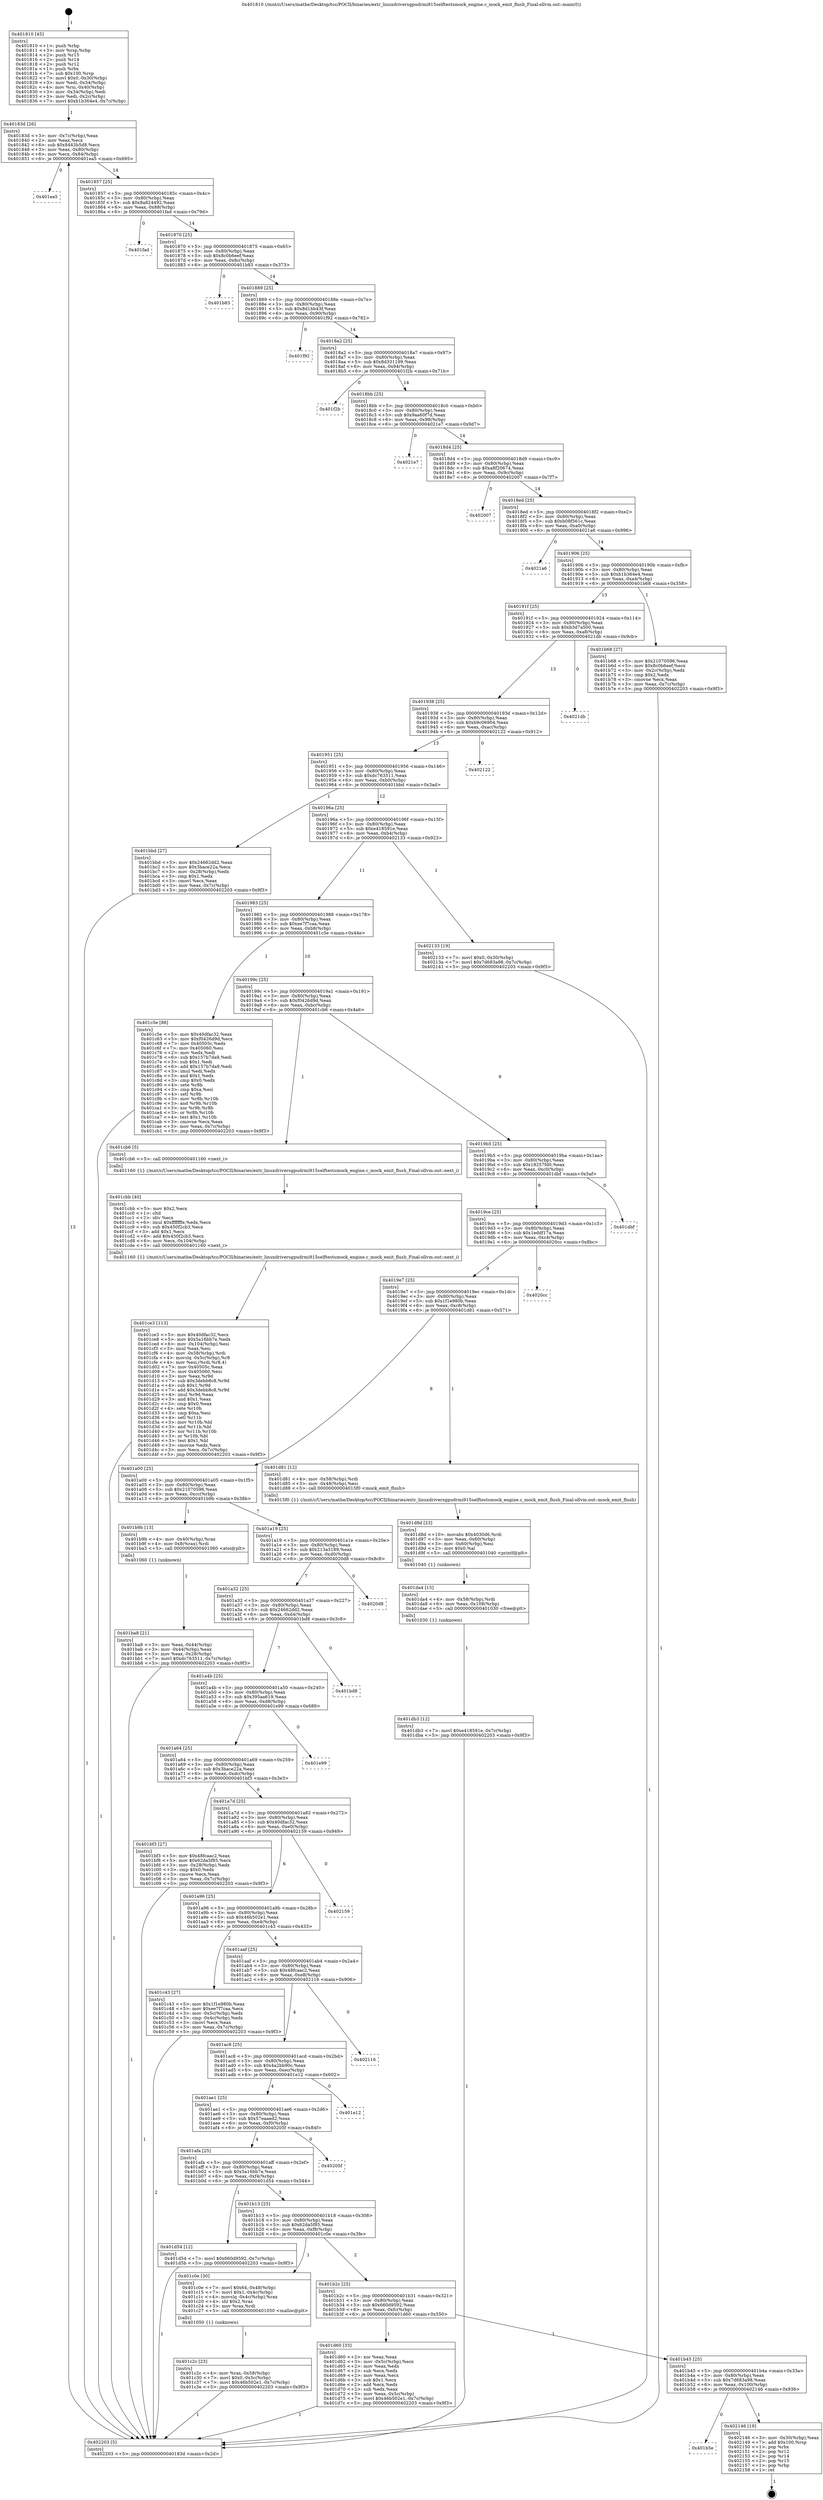 digraph "0x401810" {
  label = "0x401810 (/mnt/c/Users/mathe/Desktop/tcc/POCII/binaries/extr_linuxdriversgpudrmi915selftestsmock_engine.c_mock_emit_flush_Final-ollvm.out::main(0))"
  labelloc = "t"
  node[shape=record]

  Entry [label="",width=0.3,height=0.3,shape=circle,fillcolor=black,style=filled]
  "0x40183d" [label="{
     0x40183d [26]\l
     | [instrs]\l
     &nbsp;&nbsp;0x40183d \<+3\>: mov -0x7c(%rbp),%eax\l
     &nbsp;&nbsp;0x401840 \<+2\>: mov %eax,%ecx\l
     &nbsp;&nbsp;0x401842 \<+6\>: sub $0x8443b5d8,%ecx\l
     &nbsp;&nbsp;0x401848 \<+3\>: mov %eax,-0x80(%rbp)\l
     &nbsp;&nbsp;0x40184b \<+6\>: mov %ecx,-0x84(%rbp)\l
     &nbsp;&nbsp;0x401851 \<+6\>: je 0000000000401ea5 \<main+0x695\>\l
  }"]
  "0x401ea5" [label="{
     0x401ea5\l
  }", style=dashed]
  "0x401857" [label="{
     0x401857 [25]\l
     | [instrs]\l
     &nbsp;&nbsp;0x401857 \<+5\>: jmp 000000000040185c \<main+0x4c\>\l
     &nbsp;&nbsp;0x40185c \<+3\>: mov -0x80(%rbp),%eax\l
     &nbsp;&nbsp;0x40185f \<+5\>: sub $0x8a824492,%eax\l
     &nbsp;&nbsp;0x401864 \<+6\>: mov %eax,-0x88(%rbp)\l
     &nbsp;&nbsp;0x40186a \<+6\>: je 0000000000401fad \<main+0x79d\>\l
  }"]
  Exit [label="",width=0.3,height=0.3,shape=circle,fillcolor=black,style=filled,peripheries=2]
  "0x401fad" [label="{
     0x401fad\l
  }", style=dashed]
  "0x401870" [label="{
     0x401870 [25]\l
     | [instrs]\l
     &nbsp;&nbsp;0x401870 \<+5\>: jmp 0000000000401875 \<main+0x65\>\l
     &nbsp;&nbsp;0x401875 \<+3\>: mov -0x80(%rbp),%eax\l
     &nbsp;&nbsp;0x401878 \<+5\>: sub $0x8c0b6eef,%eax\l
     &nbsp;&nbsp;0x40187d \<+6\>: mov %eax,-0x8c(%rbp)\l
     &nbsp;&nbsp;0x401883 \<+6\>: je 0000000000401b83 \<main+0x373\>\l
  }"]
  "0x401b5e" [label="{
     0x401b5e\l
  }", style=dashed]
  "0x401b83" [label="{
     0x401b83\l
  }", style=dashed]
  "0x401889" [label="{
     0x401889 [25]\l
     | [instrs]\l
     &nbsp;&nbsp;0x401889 \<+5\>: jmp 000000000040188e \<main+0x7e\>\l
     &nbsp;&nbsp;0x40188e \<+3\>: mov -0x80(%rbp),%eax\l
     &nbsp;&nbsp;0x401891 \<+5\>: sub $0x8d1bb43f,%eax\l
     &nbsp;&nbsp;0x401896 \<+6\>: mov %eax,-0x90(%rbp)\l
     &nbsp;&nbsp;0x40189c \<+6\>: je 0000000000401f92 \<main+0x782\>\l
  }"]
  "0x402146" [label="{
     0x402146 [19]\l
     | [instrs]\l
     &nbsp;&nbsp;0x402146 \<+3\>: mov -0x30(%rbp),%eax\l
     &nbsp;&nbsp;0x402149 \<+7\>: add $0x100,%rsp\l
     &nbsp;&nbsp;0x402150 \<+1\>: pop %rbx\l
     &nbsp;&nbsp;0x402151 \<+2\>: pop %r12\l
     &nbsp;&nbsp;0x402153 \<+2\>: pop %r14\l
     &nbsp;&nbsp;0x402155 \<+2\>: pop %r15\l
     &nbsp;&nbsp;0x402157 \<+1\>: pop %rbp\l
     &nbsp;&nbsp;0x402158 \<+1\>: ret\l
  }"]
  "0x401f92" [label="{
     0x401f92\l
  }", style=dashed]
  "0x4018a2" [label="{
     0x4018a2 [25]\l
     | [instrs]\l
     &nbsp;&nbsp;0x4018a2 \<+5\>: jmp 00000000004018a7 \<main+0x97\>\l
     &nbsp;&nbsp;0x4018a7 \<+3\>: mov -0x80(%rbp),%eax\l
     &nbsp;&nbsp;0x4018aa \<+5\>: sub $0x8d331199,%eax\l
     &nbsp;&nbsp;0x4018af \<+6\>: mov %eax,-0x94(%rbp)\l
     &nbsp;&nbsp;0x4018b5 \<+6\>: je 0000000000401f2b \<main+0x71b\>\l
  }"]
  "0x401db3" [label="{
     0x401db3 [12]\l
     | [instrs]\l
     &nbsp;&nbsp;0x401db3 \<+7\>: movl $0xe418591e,-0x7c(%rbp)\l
     &nbsp;&nbsp;0x401dba \<+5\>: jmp 0000000000402203 \<main+0x9f3\>\l
  }"]
  "0x401f2b" [label="{
     0x401f2b\l
  }", style=dashed]
  "0x4018bb" [label="{
     0x4018bb [25]\l
     | [instrs]\l
     &nbsp;&nbsp;0x4018bb \<+5\>: jmp 00000000004018c0 \<main+0xb0\>\l
     &nbsp;&nbsp;0x4018c0 \<+3\>: mov -0x80(%rbp),%eax\l
     &nbsp;&nbsp;0x4018c3 \<+5\>: sub $0x9aa60f7d,%eax\l
     &nbsp;&nbsp;0x4018c8 \<+6\>: mov %eax,-0x98(%rbp)\l
     &nbsp;&nbsp;0x4018ce \<+6\>: je 00000000004021e7 \<main+0x9d7\>\l
  }"]
  "0x401da4" [label="{
     0x401da4 [15]\l
     | [instrs]\l
     &nbsp;&nbsp;0x401da4 \<+4\>: mov -0x58(%rbp),%rdi\l
     &nbsp;&nbsp;0x401da8 \<+6\>: mov %eax,-0x108(%rbp)\l
     &nbsp;&nbsp;0x401dae \<+5\>: call 0000000000401030 \<free@plt\>\l
     | [calls]\l
     &nbsp;&nbsp;0x401030 \{1\} (unknown)\l
  }"]
  "0x4021e7" [label="{
     0x4021e7\l
  }", style=dashed]
  "0x4018d4" [label="{
     0x4018d4 [25]\l
     | [instrs]\l
     &nbsp;&nbsp;0x4018d4 \<+5\>: jmp 00000000004018d9 \<main+0xc9\>\l
     &nbsp;&nbsp;0x4018d9 \<+3\>: mov -0x80(%rbp),%eax\l
     &nbsp;&nbsp;0x4018dc \<+5\>: sub $0xa8f20674,%eax\l
     &nbsp;&nbsp;0x4018e1 \<+6\>: mov %eax,-0x9c(%rbp)\l
     &nbsp;&nbsp;0x4018e7 \<+6\>: je 0000000000402007 \<main+0x7f7\>\l
  }"]
  "0x401d8d" [label="{
     0x401d8d [23]\l
     | [instrs]\l
     &nbsp;&nbsp;0x401d8d \<+10\>: movabs $0x4030d6,%rdi\l
     &nbsp;&nbsp;0x401d97 \<+3\>: mov %eax,-0x60(%rbp)\l
     &nbsp;&nbsp;0x401d9a \<+3\>: mov -0x60(%rbp),%esi\l
     &nbsp;&nbsp;0x401d9d \<+2\>: mov $0x0,%al\l
     &nbsp;&nbsp;0x401d9f \<+5\>: call 0000000000401040 \<printf@plt\>\l
     | [calls]\l
     &nbsp;&nbsp;0x401040 \{1\} (unknown)\l
  }"]
  "0x402007" [label="{
     0x402007\l
  }", style=dashed]
  "0x4018ed" [label="{
     0x4018ed [25]\l
     | [instrs]\l
     &nbsp;&nbsp;0x4018ed \<+5\>: jmp 00000000004018f2 \<main+0xe2\>\l
     &nbsp;&nbsp;0x4018f2 \<+3\>: mov -0x80(%rbp),%eax\l
     &nbsp;&nbsp;0x4018f5 \<+5\>: sub $0xb08f561c,%eax\l
     &nbsp;&nbsp;0x4018fa \<+6\>: mov %eax,-0xa0(%rbp)\l
     &nbsp;&nbsp;0x401900 \<+6\>: je 00000000004021a6 \<main+0x996\>\l
  }"]
  "0x401b45" [label="{
     0x401b45 [25]\l
     | [instrs]\l
     &nbsp;&nbsp;0x401b45 \<+5\>: jmp 0000000000401b4a \<main+0x33a\>\l
     &nbsp;&nbsp;0x401b4a \<+3\>: mov -0x80(%rbp),%eax\l
     &nbsp;&nbsp;0x401b4d \<+5\>: sub $0x7d683a98,%eax\l
     &nbsp;&nbsp;0x401b52 \<+6\>: mov %eax,-0x100(%rbp)\l
     &nbsp;&nbsp;0x401b58 \<+6\>: je 0000000000402146 \<main+0x936\>\l
  }"]
  "0x4021a6" [label="{
     0x4021a6\l
  }", style=dashed]
  "0x401906" [label="{
     0x401906 [25]\l
     | [instrs]\l
     &nbsp;&nbsp;0x401906 \<+5\>: jmp 000000000040190b \<main+0xfb\>\l
     &nbsp;&nbsp;0x40190b \<+3\>: mov -0x80(%rbp),%eax\l
     &nbsp;&nbsp;0x40190e \<+5\>: sub $0xb1b364e4,%eax\l
     &nbsp;&nbsp;0x401913 \<+6\>: mov %eax,-0xa4(%rbp)\l
     &nbsp;&nbsp;0x401919 \<+6\>: je 0000000000401b68 \<main+0x358\>\l
  }"]
  "0x401d60" [label="{
     0x401d60 [33]\l
     | [instrs]\l
     &nbsp;&nbsp;0x401d60 \<+2\>: xor %eax,%eax\l
     &nbsp;&nbsp;0x401d62 \<+3\>: mov -0x5c(%rbp),%ecx\l
     &nbsp;&nbsp;0x401d65 \<+2\>: mov %eax,%edx\l
     &nbsp;&nbsp;0x401d67 \<+2\>: sub %ecx,%edx\l
     &nbsp;&nbsp;0x401d69 \<+2\>: mov %eax,%ecx\l
     &nbsp;&nbsp;0x401d6b \<+3\>: sub $0x1,%ecx\l
     &nbsp;&nbsp;0x401d6e \<+2\>: add %ecx,%edx\l
     &nbsp;&nbsp;0x401d70 \<+2\>: sub %edx,%eax\l
     &nbsp;&nbsp;0x401d72 \<+3\>: mov %eax,-0x5c(%rbp)\l
     &nbsp;&nbsp;0x401d75 \<+7\>: movl $0x46b502e1,-0x7c(%rbp)\l
     &nbsp;&nbsp;0x401d7c \<+5\>: jmp 0000000000402203 \<main+0x9f3\>\l
  }"]
  "0x401b68" [label="{
     0x401b68 [27]\l
     | [instrs]\l
     &nbsp;&nbsp;0x401b68 \<+5\>: mov $0x21070596,%eax\l
     &nbsp;&nbsp;0x401b6d \<+5\>: mov $0x8c0b6eef,%ecx\l
     &nbsp;&nbsp;0x401b72 \<+3\>: mov -0x2c(%rbp),%edx\l
     &nbsp;&nbsp;0x401b75 \<+3\>: cmp $0x2,%edx\l
     &nbsp;&nbsp;0x401b78 \<+3\>: cmovne %ecx,%eax\l
     &nbsp;&nbsp;0x401b7b \<+3\>: mov %eax,-0x7c(%rbp)\l
     &nbsp;&nbsp;0x401b7e \<+5\>: jmp 0000000000402203 \<main+0x9f3\>\l
  }"]
  "0x40191f" [label="{
     0x40191f [25]\l
     | [instrs]\l
     &nbsp;&nbsp;0x40191f \<+5\>: jmp 0000000000401924 \<main+0x114\>\l
     &nbsp;&nbsp;0x401924 \<+3\>: mov -0x80(%rbp),%eax\l
     &nbsp;&nbsp;0x401927 \<+5\>: sub $0xb3d7a500,%eax\l
     &nbsp;&nbsp;0x40192c \<+6\>: mov %eax,-0xa8(%rbp)\l
     &nbsp;&nbsp;0x401932 \<+6\>: je 00000000004021db \<main+0x9cb\>\l
  }"]
  "0x402203" [label="{
     0x402203 [5]\l
     | [instrs]\l
     &nbsp;&nbsp;0x402203 \<+5\>: jmp 000000000040183d \<main+0x2d\>\l
  }"]
  "0x401810" [label="{
     0x401810 [45]\l
     | [instrs]\l
     &nbsp;&nbsp;0x401810 \<+1\>: push %rbp\l
     &nbsp;&nbsp;0x401811 \<+3\>: mov %rsp,%rbp\l
     &nbsp;&nbsp;0x401814 \<+2\>: push %r15\l
     &nbsp;&nbsp;0x401816 \<+2\>: push %r14\l
     &nbsp;&nbsp;0x401818 \<+2\>: push %r12\l
     &nbsp;&nbsp;0x40181a \<+1\>: push %rbx\l
     &nbsp;&nbsp;0x40181b \<+7\>: sub $0x100,%rsp\l
     &nbsp;&nbsp;0x401822 \<+7\>: movl $0x0,-0x30(%rbp)\l
     &nbsp;&nbsp;0x401829 \<+3\>: mov %edi,-0x34(%rbp)\l
     &nbsp;&nbsp;0x40182c \<+4\>: mov %rsi,-0x40(%rbp)\l
     &nbsp;&nbsp;0x401830 \<+3\>: mov -0x34(%rbp),%edi\l
     &nbsp;&nbsp;0x401833 \<+3\>: mov %edi,-0x2c(%rbp)\l
     &nbsp;&nbsp;0x401836 \<+7\>: movl $0xb1b364e4,-0x7c(%rbp)\l
  }"]
  "0x401ce3" [label="{
     0x401ce3 [113]\l
     | [instrs]\l
     &nbsp;&nbsp;0x401ce3 \<+5\>: mov $0x40dfac32,%ecx\l
     &nbsp;&nbsp;0x401ce8 \<+5\>: mov $0x5a16bb7e,%edx\l
     &nbsp;&nbsp;0x401ced \<+6\>: mov -0x104(%rbp),%esi\l
     &nbsp;&nbsp;0x401cf3 \<+3\>: imul %eax,%esi\l
     &nbsp;&nbsp;0x401cf6 \<+4\>: mov -0x58(%rbp),%rdi\l
     &nbsp;&nbsp;0x401cfa \<+4\>: movslq -0x5c(%rbp),%r8\l
     &nbsp;&nbsp;0x401cfe \<+4\>: mov %esi,(%rdi,%r8,4)\l
     &nbsp;&nbsp;0x401d02 \<+7\>: mov 0x40505c,%eax\l
     &nbsp;&nbsp;0x401d09 \<+7\>: mov 0x405060,%esi\l
     &nbsp;&nbsp;0x401d10 \<+3\>: mov %eax,%r9d\l
     &nbsp;&nbsp;0x401d13 \<+7\>: sub $0x3debb8c8,%r9d\l
     &nbsp;&nbsp;0x401d1a \<+4\>: sub $0x1,%r9d\l
     &nbsp;&nbsp;0x401d1e \<+7\>: add $0x3debb8c8,%r9d\l
     &nbsp;&nbsp;0x401d25 \<+4\>: imul %r9d,%eax\l
     &nbsp;&nbsp;0x401d29 \<+3\>: and $0x1,%eax\l
     &nbsp;&nbsp;0x401d2c \<+3\>: cmp $0x0,%eax\l
     &nbsp;&nbsp;0x401d2f \<+4\>: sete %r10b\l
     &nbsp;&nbsp;0x401d33 \<+3\>: cmp $0xa,%esi\l
     &nbsp;&nbsp;0x401d36 \<+4\>: setl %r11b\l
     &nbsp;&nbsp;0x401d3a \<+3\>: mov %r10b,%bl\l
     &nbsp;&nbsp;0x401d3d \<+3\>: and %r11b,%bl\l
     &nbsp;&nbsp;0x401d40 \<+3\>: xor %r11b,%r10b\l
     &nbsp;&nbsp;0x401d43 \<+3\>: or %r10b,%bl\l
     &nbsp;&nbsp;0x401d46 \<+3\>: test $0x1,%bl\l
     &nbsp;&nbsp;0x401d49 \<+3\>: cmovne %edx,%ecx\l
     &nbsp;&nbsp;0x401d4c \<+3\>: mov %ecx,-0x7c(%rbp)\l
     &nbsp;&nbsp;0x401d4f \<+5\>: jmp 0000000000402203 \<main+0x9f3\>\l
  }"]
  "0x4021db" [label="{
     0x4021db\l
  }", style=dashed]
  "0x401938" [label="{
     0x401938 [25]\l
     | [instrs]\l
     &nbsp;&nbsp;0x401938 \<+5\>: jmp 000000000040193d \<main+0x12d\>\l
     &nbsp;&nbsp;0x40193d \<+3\>: mov -0x80(%rbp),%eax\l
     &nbsp;&nbsp;0x401940 \<+5\>: sub $0xb9c06904,%eax\l
     &nbsp;&nbsp;0x401945 \<+6\>: mov %eax,-0xac(%rbp)\l
     &nbsp;&nbsp;0x40194b \<+6\>: je 0000000000402122 \<main+0x912\>\l
  }"]
  "0x401cbb" [label="{
     0x401cbb [40]\l
     | [instrs]\l
     &nbsp;&nbsp;0x401cbb \<+5\>: mov $0x2,%ecx\l
     &nbsp;&nbsp;0x401cc0 \<+1\>: cltd\l
     &nbsp;&nbsp;0x401cc1 \<+2\>: idiv %ecx\l
     &nbsp;&nbsp;0x401cc3 \<+6\>: imul $0xfffffffe,%edx,%ecx\l
     &nbsp;&nbsp;0x401cc9 \<+6\>: sub $0x450f2cb3,%ecx\l
     &nbsp;&nbsp;0x401ccf \<+3\>: add $0x1,%ecx\l
     &nbsp;&nbsp;0x401cd2 \<+6\>: add $0x450f2cb3,%ecx\l
     &nbsp;&nbsp;0x401cd8 \<+6\>: mov %ecx,-0x104(%rbp)\l
     &nbsp;&nbsp;0x401cde \<+5\>: call 0000000000401160 \<next_i\>\l
     | [calls]\l
     &nbsp;&nbsp;0x401160 \{1\} (/mnt/c/Users/mathe/Desktop/tcc/POCII/binaries/extr_linuxdriversgpudrmi915selftestsmock_engine.c_mock_emit_flush_Final-ollvm.out::next_i)\l
  }"]
  "0x402122" [label="{
     0x402122\l
  }", style=dashed]
  "0x401951" [label="{
     0x401951 [25]\l
     | [instrs]\l
     &nbsp;&nbsp;0x401951 \<+5\>: jmp 0000000000401956 \<main+0x146\>\l
     &nbsp;&nbsp;0x401956 \<+3\>: mov -0x80(%rbp),%eax\l
     &nbsp;&nbsp;0x401959 \<+5\>: sub $0xdc763511,%eax\l
     &nbsp;&nbsp;0x40195e \<+6\>: mov %eax,-0xb0(%rbp)\l
     &nbsp;&nbsp;0x401964 \<+6\>: je 0000000000401bbd \<main+0x3ad\>\l
  }"]
  "0x401c2c" [label="{
     0x401c2c [23]\l
     | [instrs]\l
     &nbsp;&nbsp;0x401c2c \<+4\>: mov %rax,-0x58(%rbp)\l
     &nbsp;&nbsp;0x401c30 \<+7\>: movl $0x0,-0x5c(%rbp)\l
     &nbsp;&nbsp;0x401c37 \<+7\>: movl $0x46b502e1,-0x7c(%rbp)\l
     &nbsp;&nbsp;0x401c3e \<+5\>: jmp 0000000000402203 \<main+0x9f3\>\l
  }"]
  "0x401bbd" [label="{
     0x401bbd [27]\l
     | [instrs]\l
     &nbsp;&nbsp;0x401bbd \<+5\>: mov $0x24662dd2,%eax\l
     &nbsp;&nbsp;0x401bc2 \<+5\>: mov $0x3bace22a,%ecx\l
     &nbsp;&nbsp;0x401bc7 \<+3\>: mov -0x28(%rbp),%edx\l
     &nbsp;&nbsp;0x401bca \<+3\>: cmp $0x1,%edx\l
     &nbsp;&nbsp;0x401bcd \<+3\>: cmovl %ecx,%eax\l
     &nbsp;&nbsp;0x401bd0 \<+3\>: mov %eax,-0x7c(%rbp)\l
     &nbsp;&nbsp;0x401bd3 \<+5\>: jmp 0000000000402203 \<main+0x9f3\>\l
  }"]
  "0x40196a" [label="{
     0x40196a [25]\l
     | [instrs]\l
     &nbsp;&nbsp;0x40196a \<+5\>: jmp 000000000040196f \<main+0x15f\>\l
     &nbsp;&nbsp;0x40196f \<+3\>: mov -0x80(%rbp),%eax\l
     &nbsp;&nbsp;0x401972 \<+5\>: sub $0xe418591e,%eax\l
     &nbsp;&nbsp;0x401977 \<+6\>: mov %eax,-0xb4(%rbp)\l
     &nbsp;&nbsp;0x40197d \<+6\>: je 0000000000402133 \<main+0x923\>\l
  }"]
  "0x401b2c" [label="{
     0x401b2c [25]\l
     | [instrs]\l
     &nbsp;&nbsp;0x401b2c \<+5\>: jmp 0000000000401b31 \<main+0x321\>\l
     &nbsp;&nbsp;0x401b31 \<+3\>: mov -0x80(%rbp),%eax\l
     &nbsp;&nbsp;0x401b34 \<+5\>: sub $0x660d9592,%eax\l
     &nbsp;&nbsp;0x401b39 \<+6\>: mov %eax,-0xfc(%rbp)\l
     &nbsp;&nbsp;0x401b3f \<+6\>: je 0000000000401d60 \<main+0x550\>\l
  }"]
  "0x402133" [label="{
     0x402133 [19]\l
     | [instrs]\l
     &nbsp;&nbsp;0x402133 \<+7\>: movl $0x0,-0x30(%rbp)\l
     &nbsp;&nbsp;0x40213a \<+7\>: movl $0x7d683a98,-0x7c(%rbp)\l
     &nbsp;&nbsp;0x402141 \<+5\>: jmp 0000000000402203 \<main+0x9f3\>\l
  }"]
  "0x401983" [label="{
     0x401983 [25]\l
     | [instrs]\l
     &nbsp;&nbsp;0x401983 \<+5\>: jmp 0000000000401988 \<main+0x178\>\l
     &nbsp;&nbsp;0x401988 \<+3\>: mov -0x80(%rbp),%eax\l
     &nbsp;&nbsp;0x40198b \<+5\>: sub $0xee7f7caa,%eax\l
     &nbsp;&nbsp;0x401990 \<+6\>: mov %eax,-0xb8(%rbp)\l
     &nbsp;&nbsp;0x401996 \<+6\>: je 0000000000401c5e \<main+0x44e\>\l
  }"]
  "0x401c0e" [label="{
     0x401c0e [30]\l
     | [instrs]\l
     &nbsp;&nbsp;0x401c0e \<+7\>: movl $0x64,-0x48(%rbp)\l
     &nbsp;&nbsp;0x401c15 \<+7\>: movl $0x1,-0x4c(%rbp)\l
     &nbsp;&nbsp;0x401c1c \<+4\>: movslq -0x4c(%rbp),%rax\l
     &nbsp;&nbsp;0x401c20 \<+4\>: shl $0x2,%rax\l
     &nbsp;&nbsp;0x401c24 \<+3\>: mov %rax,%rdi\l
     &nbsp;&nbsp;0x401c27 \<+5\>: call 0000000000401050 \<malloc@plt\>\l
     | [calls]\l
     &nbsp;&nbsp;0x401050 \{1\} (unknown)\l
  }"]
  "0x401c5e" [label="{
     0x401c5e [88]\l
     | [instrs]\l
     &nbsp;&nbsp;0x401c5e \<+5\>: mov $0x40dfac32,%eax\l
     &nbsp;&nbsp;0x401c63 \<+5\>: mov $0xf0426d9d,%ecx\l
     &nbsp;&nbsp;0x401c68 \<+7\>: mov 0x40505c,%edx\l
     &nbsp;&nbsp;0x401c6f \<+7\>: mov 0x405060,%esi\l
     &nbsp;&nbsp;0x401c76 \<+2\>: mov %edx,%edi\l
     &nbsp;&nbsp;0x401c78 \<+6\>: sub $0x157b7da9,%edi\l
     &nbsp;&nbsp;0x401c7e \<+3\>: sub $0x1,%edi\l
     &nbsp;&nbsp;0x401c81 \<+6\>: add $0x157b7da9,%edi\l
     &nbsp;&nbsp;0x401c87 \<+3\>: imul %edi,%edx\l
     &nbsp;&nbsp;0x401c8a \<+3\>: and $0x1,%edx\l
     &nbsp;&nbsp;0x401c8d \<+3\>: cmp $0x0,%edx\l
     &nbsp;&nbsp;0x401c90 \<+4\>: sete %r8b\l
     &nbsp;&nbsp;0x401c94 \<+3\>: cmp $0xa,%esi\l
     &nbsp;&nbsp;0x401c97 \<+4\>: setl %r9b\l
     &nbsp;&nbsp;0x401c9b \<+3\>: mov %r8b,%r10b\l
     &nbsp;&nbsp;0x401c9e \<+3\>: and %r9b,%r10b\l
     &nbsp;&nbsp;0x401ca1 \<+3\>: xor %r9b,%r8b\l
     &nbsp;&nbsp;0x401ca4 \<+3\>: or %r8b,%r10b\l
     &nbsp;&nbsp;0x401ca7 \<+4\>: test $0x1,%r10b\l
     &nbsp;&nbsp;0x401cab \<+3\>: cmovne %ecx,%eax\l
     &nbsp;&nbsp;0x401cae \<+3\>: mov %eax,-0x7c(%rbp)\l
     &nbsp;&nbsp;0x401cb1 \<+5\>: jmp 0000000000402203 \<main+0x9f3\>\l
  }"]
  "0x40199c" [label="{
     0x40199c [25]\l
     | [instrs]\l
     &nbsp;&nbsp;0x40199c \<+5\>: jmp 00000000004019a1 \<main+0x191\>\l
     &nbsp;&nbsp;0x4019a1 \<+3\>: mov -0x80(%rbp),%eax\l
     &nbsp;&nbsp;0x4019a4 \<+5\>: sub $0xf0426d9d,%eax\l
     &nbsp;&nbsp;0x4019a9 \<+6\>: mov %eax,-0xbc(%rbp)\l
     &nbsp;&nbsp;0x4019af \<+6\>: je 0000000000401cb6 \<main+0x4a6\>\l
  }"]
  "0x401b13" [label="{
     0x401b13 [25]\l
     | [instrs]\l
     &nbsp;&nbsp;0x401b13 \<+5\>: jmp 0000000000401b18 \<main+0x308\>\l
     &nbsp;&nbsp;0x401b18 \<+3\>: mov -0x80(%rbp),%eax\l
     &nbsp;&nbsp;0x401b1b \<+5\>: sub $0x62da5f85,%eax\l
     &nbsp;&nbsp;0x401b20 \<+6\>: mov %eax,-0xf8(%rbp)\l
     &nbsp;&nbsp;0x401b26 \<+6\>: je 0000000000401c0e \<main+0x3fe\>\l
  }"]
  "0x401cb6" [label="{
     0x401cb6 [5]\l
     | [instrs]\l
     &nbsp;&nbsp;0x401cb6 \<+5\>: call 0000000000401160 \<next_i\>\l
     | [calls]\l
     &nbsp;&nbsp;0x401160 \{1\} (/mnt/c/Users/mathe/Desktop/tcc/POCII/binaries/extr_linuxdriversgpudrmi915selftestsmock_engine.c_mock_emit_flush_Final-ollvm.out::next_i)\l
  }"]
  "0x4019b5" [label="{
     0x4019b5 [25]\l
     | [instrs]\l
     &nbsp;&nbsp;0x4019b5 \<+5\>: jmp 00000000004019ba \<main+0x1aa\>\l
     &nbsp;&nbsp;0x4019ba \<+3\>: mov -0x80(%rbp),%eax\l
     &nbsp;&nbsp;0x4019bd \<+5\>: sub $0x18257fd0,%eax\l
     &nbsp;&nbsp;0x4019c2 \<+6\>: mov %eax,-0xc0(%rbp)\l
     &nbsp;&nbsp;0x4019c8 \<+6\>: je 0000000000401dbf \<main+0x5af\>\l
  }"]
  "0x401d54" [label="{
     0x401d54 [12]\l
     | [instrs]\l
     &nbsp;&nbsp;0x401d54 \<+7\>: movl $0x660d9592,-0x7c(%rbp)\l
     &nbsp;&nbsp;0x401d5b \<+5\>: jmp 0000000000402203 \<main+0x9f3\>\l
  }"]
  "0x401dbf" [label="{
     0x401dbf\l
  }", style=dashed]
  "0x4019ce" [label="{
     0x4019ce [25]\l
     | [instrs]\l
     &nbsp;&nbsp;0x4019ce \<+5\>: jmp 00000000004019d3 \<main+0x1c3\>\l
     &nbsp;&nbsp;0x4019d3 \<+3\>: mov -0x80(%rbp),%eax\l
     &nbsp;&nbsp;0x4019d6 \<+5\>: sub $0x1eddf17a,%eax\l
     &nbsp;&nbsp;0x4019db \<+6\>: mov %eax,-0xc4(%rbp)\l
     &nbsp;&nbsp;0x4019e1 \<+6\>: je 00000000004020cc \<main+0x8bc\>\l
  }"]
  "0x401afa" [label="{
     0x401afa [25]\l
     | [instrs]\l
     &nbsp;&nbsp;0x401afa \<+5\>: jmp 0000000000401aff \<main+0x2ef\>\l
     &nbsp;&nbsp;0x401aff \<+3\>: mov -0x80(%rbp),%eax\l
     &nbsp;&nbsp;0x401b02 \<+5\>: sub $0x5a16bb7e,%eax\l
     &nbsp;&nbsp;0x401b07 \<+6\>: mov %eax,-0xf4(%rbp)\l
     &nbsp;&nbsp;0x401b0d \<+6\>: je 0000000000401d54 \<main+0x544\>\l
  }"]
  "0x4020cc" [label="{
     0x4020cc\l
  }", style=dashed]
  "0x4019e7" [label="{
     0x4019e7 [25]\l
     | [instrs]\l
     &nbsp;&nbsp;0x4019e7 \<+5\>: jmp 00000000004019ec \<main+0x1dc\>\l
     &nbsp;&nbsp;0x4019ec \<+3\>: mov -0x80(%rbp),%eax\l
     &nbsp;&nbsp;0x4019ef \<+5\>: sub $0x1f1e980b,%eax\l
     &nbsp;&nbsp;0x4019f4 \<+6\>: mov %eax,-0xc8(%rbp)\l
     &nbsp;&nbsp;0x4019fa \<+6\>: je 0000000000401d81 \<main+0x571\>\l
  }"]
  "0x40205f" [label="{
     0x40205f\l
  }", style=dashed]
  "0x401d81" [label="{
     0x401d81 [12]\l
     | [instrs]\l
     &nbsp;&nbsp;0x401d81 \<+4\>: mov -0x58(%rbp),%rdi\l
     &nbsp;&nbsp;0x401d85 \<+3\>: mov -0x48(%rbp),%esi\l
     &nbsp;&nbsp;0x401d88 \<+5\>: call 00000000004015f0 \<mock_emit_flush\>\l
     | [calls]\l
     &nbsp;&nbsp;0x4015f0 \{1\} (/mnt/c/Users/mathe/Desktop/tcc/POCII/binaries/extr_linuxdriversgpudrmi915selftestsmock_engine.c_mock_emit_flush_Final-ollvm.out::mock_emit_flush)\l
  }"]
  "0x401a00" [label="{
     0x401a00 [25]\l
     | [instrs]\l
     &nbsp;&nbsp;0x401a00 \<+5\>: jmp 0000000000401a05 \<main+0x1f5\>\l
     &nbsp;&nbsp;0x401a05 \<+3\>: mov -0x80(%rbp),%eax\l
     &nbsp;&nbsp;0x401a08 \<+5\>: sub $0x21070596,%eax\l
     &nbsp;&nbsp;0x401a0d \<+6\>: mov %eax,-0xcc(%rbp)\l
     &nbsp;&nbsp;0x401a13 \<+6\>: je 0000000000401b9b \<main+0x38b\>\l
  }"]
  "0x401ae1" [label="{
     0x401ae1 [25]\l
     | [instrs]\l
     &nbsp;&nbsp;0x401ae1 \<+5\>: jmp 0000000000401ae6 \<main+0x2d6\>\l
     &nbsp;&nbsp;0x401ae6 \<+3\>: mov -0x80(%rbp),%eax\l
     &nbsp;&nbsp;0x401ae9 \<+5\>: sub $0x57eaaed2,%eax\l
     &nbsp;&nbsp;0x401aee \<+6\>: mov %eax,-0xf0(%rbp)\l
     &nbsp;&nbsp;0x401af4 \<+6\>: je 000000000040205f \<main+0x84f\>\l
  }"]
  "0x401b9b" [label="{
     0x401b9b [13]\l
     | [instrs]\l
     &nbsp;&nbsp;0x401b9b \<+4\>: mov -0x40(%rbp),%rax\l
     &nbsp;&nbsp;0x401b9f \<+4\>: mov 0x8(%rax),%rdi\l
     &nbsp;&nbsp;0x401ba3 \<+5\>: call 0000000000401060 \<atoi@plt\>\l
     | [calls]\l
     &nbsp;&nbsp;0x401060 \{1\} (unknown)\l
  }"]
  "0x401a19" [label="{
     0x401a19 [25]\l
     | [instrs]\l
     &nbsp;&nbsp;0x401a19 \<+5\>: jmp 0000000000401a1e \<main+0x20e\>\l
     &nbsp;&nbsp;0x401a1e \<+3\>: mov -0x80(%rbp),%eax\l
     &nbsp;&nbsp;0x401a21 \<+5\>: sub $0x213a3189,%eax\l
     &nbsp;&nbsp;0x401a26 \<+6\>: mov %eax,-0xd0(%rbp)\l
     &nbsp;&nbsp;0x401a2c \<+6\>: je 00000000004020d8 \<main+0x8c8\>\l
  }"]
  "0x401ba8" [label="{
     0x401ba8 [21]\l
     | [instrs]\l
     &nbsp;&nbsp;0x401ba8 \<+3\>: mov %eax,-0x44(%rbp)\l
     &nbsp;&nbsp;0x401bab \<+3\>: mov -0x44(%rbp),%eax\l
     &nbsp;&nbsp;0x401bae \<+3\>: mov %eax,-0x28(%rbp)\l
     &nbsp;&nbsp;0x401bb1 \<+7\>: movl $0xdc763511,-0x7c(%rbp)\l
     &nbsp;&nbsp;0x401bb8 \<+5\>: jmp 0000000000402203 \<main+0x9f3\>\l
  }"]
  "0x401e12" [label="{
     0x401e12\l
  }", style=dashed]
  "0x4020d8" [label="{
     0x4020d8\l
  }", style=dashed]
  "0x401a32" [label="{
     0x401a32 [25]\l
     | [instrs]\l
     &nbsp;&nbsp;0x401a32 \<+5\>: jmp 0000000000401a37 \<main+0x227\>\l
     &nbsp;&nbsp;0x401a37 \<+3\>: mov -0x80(%rbp),%eax\l
     &nbsp;&nbsp;0x401a3a \<+5\>: sub $0x24662dd2,%eax\l
     &nbsp;&nbsp;0x401a3f \<+6\>: mov %eax,-0xd4(%rbp)\l
     &nbsp;&nbsp;0x401a45 \<+6\>: je 0000000000401bd8 \<main+0x3c8\>\l
  }"]
  "0x401ac8" [label="{
     0x401ac8 [25]\l
     | [instrs]\l
     &nbsp;&nbsp;0x401ac8 \<+5\>: jmp 0000000000401acd \<main+0x2bd\>\l
     &nbsp;&nbsp;0x401acd \<+3\>: mov -0x80(%rbp),%eax\l
     &nbsp;&nbsp;0x401ad0 \<+5\>: sub $0x4a2bb90c,%eax\l
     &nbsp;&nbsp;0x401ad5 \<+6\>: mov %eax,-0xec(%rbp)\l
     &nbsp;&nbsp;0x401adb \<+6\>: je 0000000000401e12 \<main+0x602\>\l
  }"]
  "0x401bd8" [label="{
     0x401bd8\l
  }", style=dashed]
  "0x401a4b" [label="{
     0x401a4b [25]\l
     | [instrs]\l
     &nbsp;&nbsp;0x401a4b \<+5\>: jmp 0000000000401a50 \<main+0x240\>\l
     &nbsp;&nbsp;0x401a50 \<+3\>: mov -0x80(%rbp),%eax\l
     &nbsp;&nbsp;0x401a53 \<+5\>: sub $0x395aa619,%eax\l
     &nbsp;&nbsp;0x401a58 \<+6\>: mov %eax,-0xd8(%rbp)\l
     &nbsp;&nbsp;0x401a5e \<+6\>: je 0000000000401e99 \<main+0x689\>\l
  }"]
  "0x402116" [label="{
     0x402116\l
  }", style=dashed]
  "0x401e99" [label="{
     0x401e99\l
  }", style=dashed]
  "0x401a64" [label="{
     0x401a64 [25]\l
     | [instrs]\l
     &nbsp;&nbsp;0x401a64 \<+5\>: jmp 0000000000401a69 \<main+0x259\>\l
     &nbsp;&nbsp;0x401a69 \<+3\>: mov -0x80(%rbp),%eax\l
     &nbsp;&nbsp;0x401a6c \<+5\>: sub $0x3bace22a,%eax\l
     &nbsp;&nbsp;0x401a71 \<+6\>: mov %eax,-0xdc(%rbp)\l
     &nbsp;&nbsp;0x401a77 \<+6\>: je 0000000000401bf3 \<main+0x3e3\>\l
  }"]
  "0x401aaf" [label="{
     0x401aaf [25]\l
     | [instrs]\l
     &nbsp;&nbsp;0x401aaf \<+5\>: jmp 0000000000401ab4 \<main+0x2a4\>\l
     &nbsp;&nbsp;0x401ab4 \<+3\>: mov -0x80(%rbp),%eax\l
     &nbsp;&nbsp;0x401ab7 \<+5\>: sub $0x48fcaac2,%eax\l
     &nbsp;&nbsp;0x401abc \<+6\>: mov %eax,-0xe8(%rbp)\l
     &nbsp;&nbsp;0x401ac2 \<+6\>: je 0000000000402116 \<main+0x906\>\l
  }"]
  "0x401bf3" [label="{
     0x401bf3 [27]\l
     | [instrs]\l
     &nbsp;&nbsp;0x401bf3 \<+5\>: mov $0x48fcaac2,%eax\l
     &nbsp;&nbsp;0x401bf8 \<+5\>: mov $0x62da5f85,%ecx\l
     &nbsp;&nbsp;0x401bfd \<+3\>: mov -0x28(%rbp),%edx\l
     &nbsp;&nbsp;0x401c00 \<+3\>: cmp $0x0,%edx\l
     &nbsp;&nbsp;0x401c03 \<+3\>: cmove %ecx,%eax\l
     &nbsp;&nbsp;0x401c06 \<+3\>: mov %eax,-0x7c(%rbp)\l
     &nbsp;&nbsp;0x401c09 \<+5\>: jmp 0000000000402203 \<main+0x9f3\>\l
  }"]
  "0x401a7d" [label="{
     0x401a7d [25]\l
     | [instrs]\l
     &nbsp;&nbsp;0x401a7d \<+5\>: jmp 0000000000401a82 \<main+0x272\>\l
     &nbsp;&nbsp;0x401a82 \<+3\>: mov -0x80(%rbp),%eax\l
     &nbsp;&nbsp;0x401a85 \<+5\>: sub $0x40dfac32,%eax\l
     &nbsp;&nbsp;0x401a8a \<+6\>: mov %eax,-0xe0(%rbp)\l
     &nbsp;&nbsp;0x401a90 \<+6\>: je 0000000000402159 \<main+0x949\>\l
  }"]
  "0x401c43" [label="{
     0x401c43 [27]\l
     | [instrs]\l
     &nbsp;&nbsp;0x401c43 \<+5\>: mov $0x1f1e980b,%eax\l
     &nbsp;&nbsp;0x401c48 \<+5\>: mov $0xee7f7caa,%ecx\l
     &nbsp;&nbsp;0x401c4d \<+3\>: mov -0x5c(%rbp),%edx\l
     &nbsp;&nbsp;0x401c50 \<+3\>: cmp -0x4c(%rbp),%edx\l
     &nbsp;&nbsp;0x401c53 \<+3\>: cmovl %ecx,%eax\l
     &nbsp;&nbsp;0x401c56 \<+3\>: mov %eax,-0x7c(%rbp)\l
     &nbsp;&nbsp;0x401c59 \<+5\>: jmp 0000000000402203 \<main+0x9f3\>\l
  }"]
  "0x402159" [label="{
     0x402159\l
  }", style=dashed]
  "0x401a96" [label="{
     0x401a96 [25]\l
     | [instrs]\l
     &nbsp;&nbsp;0x401a96 \<+5\>: jmp 0000000000401a9b \<main+0x28b\>\l
     &nbsp;&nbsp;0x401a9b \<+3\>: mov -0x80(%rbp),%eax\l
     &nbsp;&nbsp;0x401a9e \<+5\>: sub $0x46b502e1,%eax\l
     &nbsp;&nbsp;0x401aa3 \<+6\>: mov %eax,-0xe4(%rbp)\l
     &nbsp;&nbsp;0x401aa9 \<+6\>: je 0000000000401c43 \<main+0x433\>\l
  }"]
  Entry -> "0x401810" [label=" 1"]
  "0x40183d" -> "0x401ea5" [label=" 0"]
  "0x40183d" -> "0x401857" [label=" 14"]
  "0x402146" -> Exit [label=" 1"]
  "0x401857" -> "0x401fad" [label=" 0"]
  "0x401857" -> "0x401870" [label=" 14"]
  "0x401b45" -> "0x401b5e" [label=" 0"]
  "0x401870" -> "0x401b83" [label=" 0"]
  "0x401870" -> "0x401889" [label=" 14"]
  "0x401b45" -> "0x402146" [label=" 1"]
  "0x401889" -> "0x401f92" [label=" 0"]
  "0x401889" -> "0x4018a2" [label=" 14"]
  "0x402133" -> "0x402203" [label=" 1"]
  "0x4018a2" -> "0x401f2b" [label=" 0"]
  "0x4018a2" -> "0x4018bb" [label=" 14"]
  "0x401db3" -> "0x402203" [label=" 1"]
  "0x4018bb" -> "0x4021e7" [label=" 0"]
  "0x4018bb" -> "0x4018d4" [label=" 14"]
  "0x401da4" -> "0x401db3" [label=" 1"]
  "0x4018d4" -> "0x402007" [label=" 0"]
  "0x4018d4" -> "0x4018ed" [label=" 14"]
  "0x401d8d" -> "0x401da4" [label=" 1"]
  "0x4018ed" -> "0x4021a6" [label=" 0"]
  "0x4018ed" -> "0x401906" [label=" 14"]
  "0x401d81" -> "0x401d8d" [label=" 1"]
  "0x401906" -> "0x401b68" [label=" 1"]
  "0x401906" -> "0x40191f" [label=" 13"]
  "0x401b68" -> "0x402203" [label=" 1"]
  "0x401810" -> "0x40183d" [label=" 1"]
  "0x402203" -> "0x40183d" [label=" 13"]
  "0x401d60" -> "0x402203" [label=" 1"]
  "0x40191f" -> "0x4021db" [label=" 0"]
  "0x40191f" -> "0x401938" [label=" 13"]
  "0x401b2c" -> "0x401d60" [label=" 1"]
  "0x401938" -> "0x402122" [label=" 0"]
  "0x401938" -> "0x401951" [label=" 13"]
  "0x401b2c" -> "0x401b45" [label=" 1"]
  "0x401951" -> "0x401bbd" [label=" 1"]
  "0x401951" -> "0x40196a" [label=" 12"]
  "0x401d54" -> "0x402203" [label=" 1"]
  "0x40196a" -> "0x402133" [label=" 1"]
  "0x40196a" -> "0x401983" [label=" 11"]
  "0x401ce3" -> "0x402203" [label=" 1"]
  "0x401983" -> "0x401c5e" [label=" 1"]
  "0x401983" -> "0x40199c" [label=" 10"]
  "0x401cbb" -> "0x401ce3" [label=" 1"]
  "0x40199c" -> "0x401cb6" [label=" 1"]
  "0x40199c" -> "0x4019b5" [label=" 9"]
  "0x401c5e" -> "0x402203" [label=" 1"]
  "0x4019b5" -> "0x401dbf" [label=" 0"]
  "0x4019b5" -> "0x4019ce" [label=" 9"]
  "0x401c43" -> "0x402203" [label=" 2"]
  "0x4019ce" -> "0x4020cc" [label=" 0"]
  "0x4019ce" -> "0x4019e7" [label=" 9"]
  "0x401c0e" -> "0x401c2c" [label=" 1"]
  "0x4019e7" -> "0x401d81" [label=" 1"]
  "0x4019e7" -> "0x401a00" [label=" 8"]
  "0x401b13" -> "0x401b2c" [label=" 2"]
  "0x401a00" -> "0x401b9b" [label=" 1"]
  "0x401a00" -> "0x401a19" [label=" 7"]
  "0x401b9b" -> "0x401ba8" [label=" 1"]
  "0x401ba8" -> "0x402203" [label=" 1"]
  "0x401bbd" -> "0x402203" [label=" 1"]
  "0x401cb6" -> "0x401cbb" [label=" 1"]
  "0x401a19" -> "0x4020d8" [label=" 0"]
  "0x401a19" -> "0x401a32" [label=" 7"]
  "0x401afa" -> "0x401b13" [label=" 3"]
  "0x401a32" -> "0x401bd8" [label=" 0"]
  "0x401a32" -> "0x401a4b" [label=" 7"]
  "0x401c2c" -> "0x402203" [label=" 1"]
  "0x401a4b" -> "0x401e99" [label=" 0"]
  "0x401a4b" -> "0x401a64" [label=" 7"]
  "0x401ae1" -> "0x401afa" [label=" 4"]
  "0x401a64" -> "0x401bf3" [label=" 1"]
  "0x401a64" -> "0x401a7d" [label=" 6"]
  "0x401bf3" -> "0x402203" [label=" 1"]
  "0x401b13" -> "0x401c0e" [label=" 1"]
  "0x401a7d" -> "0x402159" [label=" 0"]
  "0x401a7d" -> "0x401a96" [label=" 6"]
  "0x401ac8" -> "0x401ae1" [label=" 4"]
  "0x401a96" -> "0x401c43" [label=" 2"]
  "0x401a96" -> "0x401aaf" [label=" 4"]
  "0x401ae1" -> "0x40205f" [label=" 0"]
  "0x401aaf" -> "0x402116" [label=" 0"]
  "0x401aaf" -> "0x401ac8" [label=" 4"]
  "0x401afa" -> "0x401d54" [label=" 1"]
  "0x401ac8" -> "0x401e12" [label=" 0"]
}
